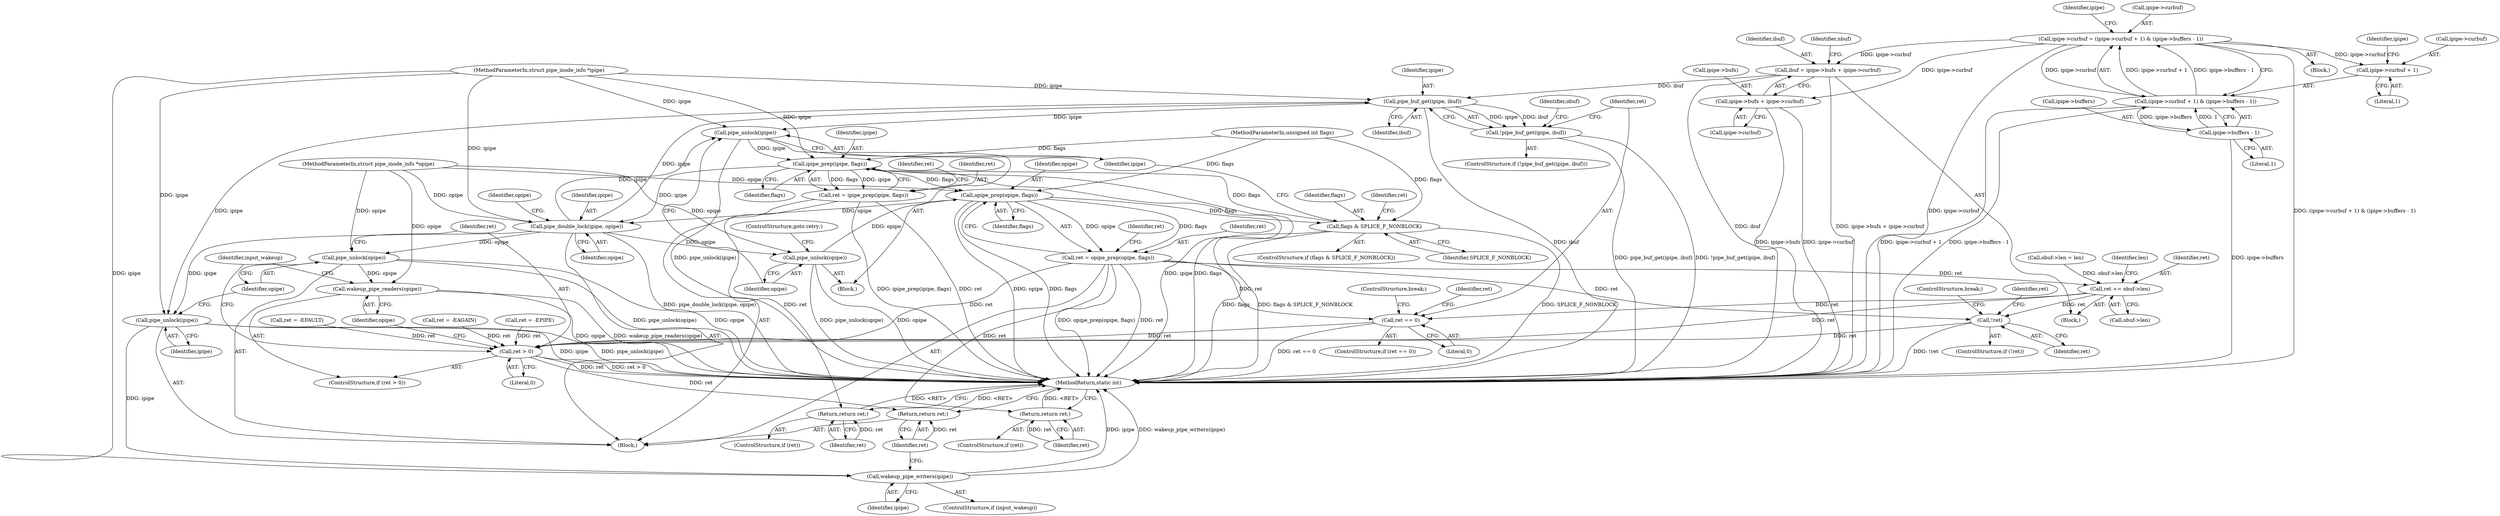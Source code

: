 digraph "0_linux_15fab63e1e57be9fdb5eec1bbc5916e9825e9acb_0@pointer" {
"1000262" [label="(Call,ipipe->curbuf = (ipipe->curbuf + 1) & (ipipe->buffers - 1))"];
"1000266" [label="(Call,(ipipe->curbuf + 1) & (ipipe->buffers - 1))"];
"1000262" [label="(Call,ipipe->curbuf = (ipipe->curbuf + 1) & (ipipe->buffers - 1))"];
"1000272" [label="(Call,ipipe->buffers - 1)"];
"1000210" [label="(Call,ibuf = ipipe->bufs + ipipe->curbuf)"];
"1000288" [label="(Call,pipe_buf_get(ipipe, ibuf))"];
"1000205" [label="(Call,pipe_unlock(ipipe))"];
"1000128" [label="(Call,ipipe_prep(ipipe, flags))"];
"1000126" [label="(Call,ret = ipipe_prep(ipipe, flags))"];
"1000133" [label="(Return,return ret;)"];
"1000137" [label="(Call,opipe_prep(opipe, flags))"];
"1000135" [label="(Call,ret = opipe_prep(opipe, flags))"];
"1000142" [label="(Return,return ret;)"];
"1000160" [label="(Call,!ret)"];
"1000350" [label="(Call,ret > 0)"];
"1000359" [label="(Return,return ret;)"];
"1000293" [label="(Call,ret == 0)"];
"1000334" [label="(Call,ret += obuf->len)"];
"1000144" [label="(Call,pipe_double_lock(ipipe, opipe))"];
"1000207" [label="(Call,pipe_unlock(opipe))"];
"1000345" [label="(Call,pipe_unlock(ipipe))"];
"1000357" [label="(Call,wakeup_pipe_writers(ipipe))"];
"1000347" [label="(Call,pipe_unlock(opipe))"];
"1000353" [label="(Call,wakeup_pipe_readers(opipe))"];
"1000196" [label="(Call,flags & SPLICE_F_NONBLOCK)"];
"1000287" [label="(Call,!pipe_buf_get(ipipe, ibuf))"];
"1000212" [label="(Call,ipipe->bufs + ipipe->curbuf)"];
"1000267" [label="(Call,ipipe->curbuf + 1)"];
"1000212" [label="(Call,ipipe->bufs + ipipe->curbuf)"];
"1000209" [label="(ControlStructure,goto retry;)"];
"1000266" [label="(Call,(ipipe->curbuf + 1) & (ipipe->buffers - 1))"];
"1000273" [label="(Call,ipipe->buffers)"];
"1000276" [label="(Literal,1)"];
"1000294" [label="(Identifier,ret)"];
"1000208" [label="(Identifier,opipe)"];
"1000139" [label="(Identifier,flags)"];
"1000191" [label="(Block,)"];
"1000136" [label="(Identifier,ret)"];
"1000357" [label="(Call,wakeup_pipe_writers(ipipe))"];
"1000152" [label="(Identifier,opipe)"];
"1000160" [label="(Call,!ret)"];
"1000162" [label="(Call,ret = -EPIPE)"];
"1000133" [label="(Return,return ret;)"];
"1000197" [label="(Identifier,flags)"];
"1000358" [label="(Identifier,ipipe)"];
"1000353" [label="(Call,wakeup_pipe_readers(opipe))"];
"1000195" [label="(ControlStructure,if (flags & SPLICE_F_NONBLOCK))"];
"1000148" [label="(Block,)"];
"1000356" [label="(Identifier,input_wakeup)"];
"1000201" [label="(Identifier,ret)"];
"1000210" [label="(Call,ibuf = ipipe->bufs + ipipe->curbuf)"];
"1000141" [label="(Identifier,ret)"];
"1000348" [label="(Identifier,opipe)"];
"1000163" [label="(Identifier,ret)"];
"1000145" [label="(Identifier,ipipe)"];
"1000271" [label="(Literal,1)"];
"1000272" [label="(Call,ipipe->buffers - 1)"];
"1000213" [label="(Call,ipipe->bufs)"];
"1000132" [label="(Identifier,ret)"];
"1000196" [label="(Call,flags & SPLICE_F_NONBLOCK)"];
"1000300" [label="(ControlStructure,break;)"];
"1000279" [label="(Identifier,ipipe)"];
"1000113" [label="(Block,)"];
"1000274" [label="(Identifier,ipipe)"];
"1000287" [label="(Call,!pipe_buf_get(ipipe, ibuf))"];
"1000110" [label="(MethodParameterIn,struct pipe_inode_info *opipe)"];
"1000361" [label="(MethodReturn,static int)"];
"1000296" [label="(Call,ret = -EFAULT)"];
"1000144" [label="(Call,pipe_double_lock(ipipe, opipe))"];
"1000143" [label="(Identifier,ret)"];
"1000355" [label="(ControlStructure,if (input_wakeup))"];
"1000334" [label="(Call,ret += obuf->len)"];
"1000351" [label="(Identifier,ret)"];
"1000129" [label="(Identifier,ipipe)"];
"1000112" [label="(MethodParameterIn,unsigned int flags)"];
"1000350" [label="(Call,ret > 0)"];
"1000354" [label="(Identifier,opipe)"];
"1000247" [label="(Block,)"];
"1000126" [label="(Call,ret = ipipe_prep(ipipe, flags))"];
"1000134" [label="(Identifier,ret)"];
"1000360" [label="(Identifier,ret)"];
"1000340" [label="(Identifier,len)"];
"1000267" [label="(Call,ipipe->curbuf + 1)"];
"1000200" [label="(Call,ret = -EAGAIN)"];
"1000211" [label="(Identifier,ibuf)"];
"1000345" [label="(Call,pipe_unlock(ipipe))"];
"1000288" [label="(Call,pipe_buf_get(ipipe, ibuf))"];
"1000290" [label="(Identifier,ibuf)"];
"1000159" [label="(ControlStructure,if (!ret))"];
"1000349" [label="(ControlStructure,if (ret > 0))"];
"1000335" [label="(Identifier,ret)"];
"1000347" [label="(Call,pipe_unlock(opipe))"];
"1000216" [label="(Call,ipipe->curbuf)"];
"1000295" [label="(Literal,0)"];
"1000268" [label="(Call,ipipe->curbuf)"];
"1000146" [label="(Identifier,opipe)"];
"1000198" [label="(Identifier,SPLICE_F_NONBLOCK)"];
"1000293" [label="(Call,ret == 0)"];
"1000346" [label="(Identifier,ipipe)"];
"1000140" [label="(ControlStructure,if (ret))"];
"1000263" [label="(Call,ipipe->curbuf)"];
"1000311" [label="(Call,obuf->len = len)"];
"1000262" [label="(Call,ipipe->curbuf = (ipipe->curbuf + 1) & (ipipe->buffers - 1))"];
"1000127" [label="(Identifier,ret)"];
"1000220" [label="(Identifier,nbuf)"];
"1000161" [label="(Identifier,ret)"];
"1000303" [label="(Identifier,obuf)"];
"1000336" [label="(Call,obuf->len)"];
"1000137" [label="(Call,opipe_prep(opipe, flags))"];
"1000135" [label="(Call,ret = opipe_prep(opipe, flags))"];
"1000131" [label="(ControlStructure,if (ret))"];
"1000286" [label="(ControlStructure,if (!pipe_buf_get(ipipe, ibuf)))"];
"1000206" [label="(Identifier,ipipe)"];
"1000130" [label="(Identifier,flags)"];
"1000142" [label="(Return,return ret;)"];
"1000166" [label="(ControlStructure,break;)"];
"1000205" [label="(Call,pipe_unlock(ipipe))"];
"1000352" [label="(Literal,0)"];
"1000289" [label="(Identifier,ipipe)"];
"1000207" [label="(Call,pipe_unlock(opipe))"];
"1000292" [label="(ControlStructure,if (ret == 0))"];
"1000109" [label="(MethodParameterIn,struct pipe_inode_info *ipipe)"];
"1000138" [label="(Identifier,opipe)"];
"1000297" [label="(Identifier,ret)"];
"1000359" [label="(Return,return ret;)"];
"1000128" [label="(Call,ipipe_prep(ipipe, flags))"];
"1000262" -> "1000247"  [label="AST: "];
"1000262" -> "1000266"  [label="CFG: "];
"1000263" -> "1000262"  [label="AST: "];
"1000266" -> "1000262"  [label="AST: "];
"1000279" -> "1000262"  [label="CFG: "];
"1000262" -> "1000361"  [label="DDG: ipipe->curbuf"];
"1000262" -> "1000361"  [label="DDG: (ipipe->curbuf + 1) & (ipipe->buffers - 1)"];
"1000262" -> "1000210"  [label="DDG: ipipe->curbuf"];
"1000262" -> "1000212"  [label="DDG: ipipe->curbuf"];
"1000266" -> "1000262"  [label="DDG: ipipe->curbuf + 1"];
"1000266" -> "1000262"  [label="DDG: ipipe->buffers - 1"];
"1000262" -> "1000266"  [label="DDG: ipipe->curbuf"];
"1000262" -> "1000267"  [label="DDG: ipipe->curbuf"];
"1000266" -> "1000272"  [label="CFG: "];
"1000267" -> "1000266"  [label="AST: "];
"1000272" -> "1000266"  [label="AST: "];
"1000266" -> "1000361"  [label="DDG: ipipe->curbuf + 1"];
"1000266" -> "1000361"  [label="DDG: ipipe->buffers - 1"];
"1000272" -> "1000266"  [label="DDG: ipipe->buffers"];
"1000272" -> "1000266"  [label="DDG: 1"];
"1000272" -> "1000276"  [label="CFG: "];
"1000273" -> "1000272"  [label="AST: "];
"1000276" -> "1000272"  [label="AST: "];
"1000272" -> "1000361"  [label="DDG: ipipe->buffers"];
"1000210" -> "1000148"  [label="AST: "];
"1000210" -> "1000212"  [label="CFG: "];
"1000211" -> "1000210"  [label="AST: "];
"1000212" -> "1000210"  [label="AST: "];
"1000220" -> "1000210"  [label="CFG: "];
"1000210" -> "1000361"  [label="DDG: ipipe->bufs + ipipe->curbuf"];
"1000210" -> "1000361"  [label="DDG: ibuf"];
"1000210" -> "1000288"  [label="DDG: ibuf"];
"1000288" -> "1000287"  [label="AST: "];
"1000288" -> "1000290"  [label="CFG: "];
"1000289" -> "1000288"  [label="AST: "];
"1000290" -> "1000288"  [label="AST: "];
"1000287" -> "1000288"  [label="CFG: "];
"1000288" -> "1000361"  [label="DDG: ibuf"];
"1000288" -> "1000205"  [label="DDG: ipipe"];
"1000288" -> "1000287"  [label="DDG: ipipe"];
"1000288" -> "1000287"  [label="DDG: ibuf"];
"1000144" -> "1000288"  [label="DDG: ipipe"];
"1000109" -> "1000288"  [label="DDG: ipipe"];
"1000288" -> "1000345"  [label="DDG: ipipe"];
"1000205" -> "1000191"  [label="AST: "];
"1000205" -> "1000206"  [label="CFG: "];
"1000206" -> "1000205"  [label="AST: "];
"1000208" -> "1000205"  [label="CFG: "];
"1000205" -> "1000361"  [label="DDG: pipe_unlock(ipipe)"];
"1000205" -> "1000128"  [label="DDG: ipipe"];
"1000144" -> "1000205"  [label="DDG: ipipe"];
"1000109" -> "1000205"  [label="DDG: ipipe"];
"1000128" -> "1000126"  [label="AST: "];
"1000128" -> "1000130"  [label="CFG: "];
"1000129" -> "1000128"  [label="AST: "];
"1000130" -> "1000128"  [label="AST: "];
"1000126" -> "1000128"  [label="CFG: "];
"1000128" -> "1000361"  [label="DDG: flags"];
"1000128" -> "1000361"  [label="DDG: ipipe"];
"1000128" -> "1000126"  [label="DDG: ipipe"];
"1000128" -> "1000126"  [label="DDG: flags"];
"1000109" -> "1000128"  [label="DDG: ipipe"];
"1000196" -> "1000128"  [label="DDG: flags"];
"1000112" -> "1000128"  [label="DDG: flags"];
"1000128" -> "1000137"  [label="DDG: flags"];
"1000128" -> "1000144"  [label="DDG: ipipe"];
"1000126" -> "1000113"  [label="AST: "];
"1000127" -> "1000126"  [label="AST: "];
"1000132" -> "1000126"  [label="CFG: "];
"1000126" -> "1000361"  [label="DDG: ret"];
"1000126" -> "1000361"  [label="DDG: ipipe_prep(ipipe, flags)"];
"1000126" -> "1000133"  [label="DDG: ret"];
"1000133" -> "1000131"  [label="AST: "];
"1000133" -> "1000134"  [label="CFG: "];
"1000134" -> "1000133"  [label="AST: "];
"1000361" -> "1000133"  [label="CFG: "];
"1000133" -> "1000361"  [label="DDG: <RET>"];
"1000134" -> "1000133"  [label="DDG: ret"];
"1000137" -> "1000135"  [label="AST: "];
"1000137" -> "1000139"  [label="CFG: "];
"1000138" -> "1000137"  [label="AST: "];
"1000139" -> "1000137"  [label="AST: "];
"1000135" -> "1000137"  [label="CFG: "];
"1000137" -> "1000361"  [label="DDG: flags"];
"1000137" -> "1000361"  [label="DDG: opipe"];
"1000137" -> "1000135"  [label="DDG: opipe"];
"1000137" -> "1000135"  [label="DDG: flags"];
"1000207" -> "1000137"  [label="DDG: opipe"];
"1000110" -> "1000137"  [label="DDG: opipe"];
"1000112" -> "1000137"  [label="DDG: flags"];
"1000137" -> "1000144"  [label="DDG: opipe"];
"1000137" -> "1000196"  [label="DDG: flags"];
"1000135" -> "1000113"  [label="AST: "];
"1000136" -> "1000135"  [label="AST: "];
"1000141" -> "1000135"  [label="CFG: "];
"1000135" -> "1000361"  [label="DDG: ret"];
"1000135" -> "1000361"  [label="DDG: opipe_prep(opipe, flags)"];
"1000135" -> "1000142"  [label="DDG: ret"];
"1000135" -> "1000160"  [label="DDG: ret"];
"1000135" -> "1000293"  [label="DDG: ret"];
"1000135" -> "1000334"  [label="DDG: ret"];
"1000135" -> "1000350"  [label="DDG: ret"];
"1000142" -> "1000140"  [label="AST: "];
"1000142" -> "1000143"  [label="CFG: "];
"1000143" -> "1000142"  [label="AST: "];
"1000361" -> "1000142"  [label="CFG: "];
"1000142" -> "1000361"  [label="DDG: <RET>"];
"1000143" -> "1000142"  [label="DDG: ret"];
"1000160" -> "1000159"  [label="AST: "];
"1000160" -> "1000161"  [label="CFG: "];
"1000161" -> "1000160"  [label="AST: "];
"1000163" -> "1000160"  [label="CFG: "];
"1000166" -> "1000160"  [label="CFG: "];
"1000160" -> "1000361"  [label="DDG: !ret"];
"1000334" -> "1000160"  [label="DDG: ret"];
"1000160" -> "1000350"  [label="DDG: ret"];
"1000350" -> "1000349"  [label="AST: "];
"1000350" -> "1000352"  [label="CFG: "];
"1000351" -> "1000350"  [label="AST: "];
"1000352" -> "1000350"  [label="AST: "];
"1000354" -> "1000350"  [label="CFG: "];
"1000356" -> "1000350"  [label="CFG: "];
"1000350" -> "1000361"  [label="DDG: ret"];
"1000350" -> "1000361"  [label="DDG: ret > 0"];
"1000200" -> "1000350"  [label="DDG: ret"];
"1000293" -> "1000350"  [label="DDG: ret"];
"1000296" -> "1000350"  [label="DDG: ret"];
"1000162" -> "1000350"  [label="DDG: ret"];
"1000334" -> "1000350"  [label="DDG: ret"];
"1000350" -> "1000359"  [label="DDG: ret"];
"1000359" -> "1000113"  [label="AST: "];
"1000359" -> "1000360"  [label="CFG: "];
"1000360" -> "1000359"  [label="AST: "];
"1000361" -> "1000359"  [label="CFG: "];
"1000359" -> "1000361"  [label="DDG: <RET>"];
"1000360" -> "1000359"  [label="DDG: ret"];
"1000293" -> "1000292"  [label="AST: "];
"1000293" -> "1000295"  [label="CFG: "];
"1000294" -> "1000293"  [label="AST: "];
"1000295" -> "1000293"  [label="AST: "];
"1000297" -> "1000293"  [label="CFG: "];
"1000300" -> "1000293"  [label="CFG: "];
"1000293" -> "1000361"  [label="DDG: ret == 0"];
"1000334" -> "1000293"  [label="DDG: ret"];
"1000334" -> "1000148"  [label="AST: "];
"1000334" -> "1000336"  [label="CFG: "];
"1000335" -> "1000334"  [label="AST: "];
"1000336" -> "1000334"  [label="AST: "];
"1000340" -> "1000334"  [label="CFG: "];
"1000311" -> "1000334"  [label="DDG: obuf->len"];
"1000144" -> "1000113"  [label="AST: "];
"1000144" -> "1000146"  [label="CFG: "];
"1000145" -> "1000144"  [label="AST: "];
"1000146" -> "1000144"  [label="AST: "];
"1000152" -> "1000144"  [label="CFG: "];
"1000144" -> "1000361"  [label="DDG: pipe_double_lock(ipipe, opipe)"];
"1000109" -> "1000144"  [label="DDG: ipipe"];
"1000110" -> "1000144"  [label="DDG: opipe"];
"1000144" -> "1000207"  [label="DDG: opipe"];
"1000144" -> "1000345"  [label="DDG: ipipe"];
"1000144" -> "1000347"  [label="DDG: opipe"];
"1000207" -> "1000191"  [label="AST: "];
"1000207" -> "1000208"  [label="CFG: "];
"1000208" -> "1000207"  [label="AST: "];
"1000209" -> "1000207"  [label="CFG: "];
"1000207" -> "1000361"  [label="DDG: opipe"];
"1000207" -> "1000361"  [label="DDG: pipe_unlock(opipe)"];
"1000110" -> "1000207"  [label="DDG: opipe"];
"1000345" -> "1000113"  [label="AST: "];
"1000345" -> "1000346"  [label="CFG: "];
"1000346" -> "1000345"  [label="AST: "];
"1000348" -> "1000345"  [label="CFG: "];
"1000345" -> "1000361"  [label="DDG: ipipe"];
"1000345" -> "1000361"  [label="DDG: pipe_unlock(ipipe)"];
"1000109" -> "1000345"  [label="DDG: ipipe"];
"1000345" -> "1000357"  [label="DDG: ipipe"];
"1000357" -> "1000355"  [label="AST: "];
"1000357" -> "1000358"  [label="CFG: "];
"1000358" -> "1000357"  [label="AST: "];
"1000360" -> "1000357"  [label="CFG: "];
"1000357" -> "1000361"  [label="DDG: wakeup_pipe_writers(ipipe)"];
"1000357" -> "1000361"  [label="DDG: ipipe"];
"1000109" -> "1000357"  [label="DDG: ipipe"];
"1000347" -> "1000113"  [label="AST: "];
"1000347" -> "1000348"  [label="CFG: "];
"1000348" -> "1000347"  [label="AST: "];
"1000351" -> "1000347"  [label="CFG: "];
"1000347" -> "1000361"  [label="DDG: opipe"];
"1000347" -> "1000361"  [label="DDG: pipe_unlock(opipe)"];
"1000110" -> "1000347"  [label="DDG: opipe"];
"1000347" -> "1000353"  [label="DDG: opipe"];
"1000353" -> "1000349"  [label="AST: "];
"1000353" -> "1000354"  [label="CFG: "];
"1000354" -> "1000353"  [label="AST: "];
"1000356" -> "1000353"  [label="CFG: "];
"1000353" -> "1000361"  [label="DDG: wakeup_pipe_readers(opipe)"];
"1000353" -> "1000361"  [label="DDG: opipe"];
"1000110" -> "1000353"  [label="DDG: opipe"];
"1000196" -> "1000195"  [label="AST: "];
"1000196" -> "1000198"  [label="CFG: "];
"1000197" -> "1000196"  [label="AST: "];
"1000198" -> "1000196"  [label="AST: "];
"1000201" -> "1000196"  [label="CFG: "];
"1000206" -> "1000196"  [label="CFG: "];
"1000196" -> "1000361"  [label="DDG: flags"];
"1000196" -> "1000361"  [label="DDG: flags & SPLICE_F_NONBLOCK"];
"1000196" -> "1000361"  [label="DDG: SPLICE_F_NONBLOCK"];
"1000112" -> "1000196"  [label="DDG: flags"];
"1000287" -> "1000286"  [label="AST: "];
"1000294" -> "1000287"  [label="CFG: "];
"1000303" -> "1000287"  [label="CFG: "];
"1000287" -> "1000361"  [label="DDG: !pipe_buf_get(ipipe, ibuf)"];
"1000287" -> "1000361"  [label="DDG: pipe_buf_get(ipipe, ibuf)"];
"1000212" -> "1000216"  [label="CFG: "];
"1000213" -> "1000212"  [label="AST: "];
"1000216" -> "1000212"  [label="AST: "];
"1000212" -> "1000361"  [label="DDG: ipipe->curbuf"];
"1000212" -> "1000361"  [label="DDG: ipipe->bufs"];
"1000267" -> "1000271"  [label="CFG: "];
"1000268" -> "1000267"  [label="AST: "];
"1000271" -> "1000267"  [label="AST: "];
"1000274" -> "1000267"  [label="CFG: "];
}
